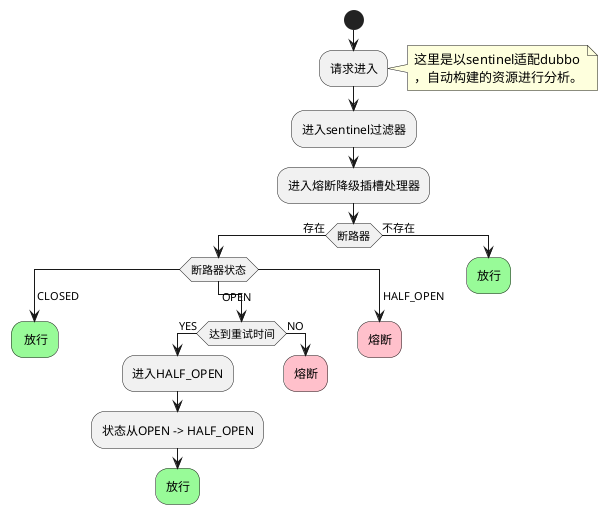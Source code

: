 @startuml
start
:请求进入;
note right
  这里是以sentinel适配dubbo
  ，自动构建的资源进行分析。
end note
:进入sentinel过滤器;
:进入熔断降级插槽处理器;
if (断路器) then (存在)
    switch (断路器状态)
    case ( CLOSED )
      #palegreen : 放行;
      detach
    case ( OPEN )
        if (达到重试时间) then (YES)
            :进入HALF_OPEN;
            :状态从OPEN -> HALF_OPEN;
            #palegreen :放行;
            detach
        else (NO)
            #pink :熔断;
            kill
        endif
    case ( HALF_OPEN )
      #pink :熔断;
      kill
    endswitch
else (不存在)
#palegreen :放行;
detach
endif
@enduml
